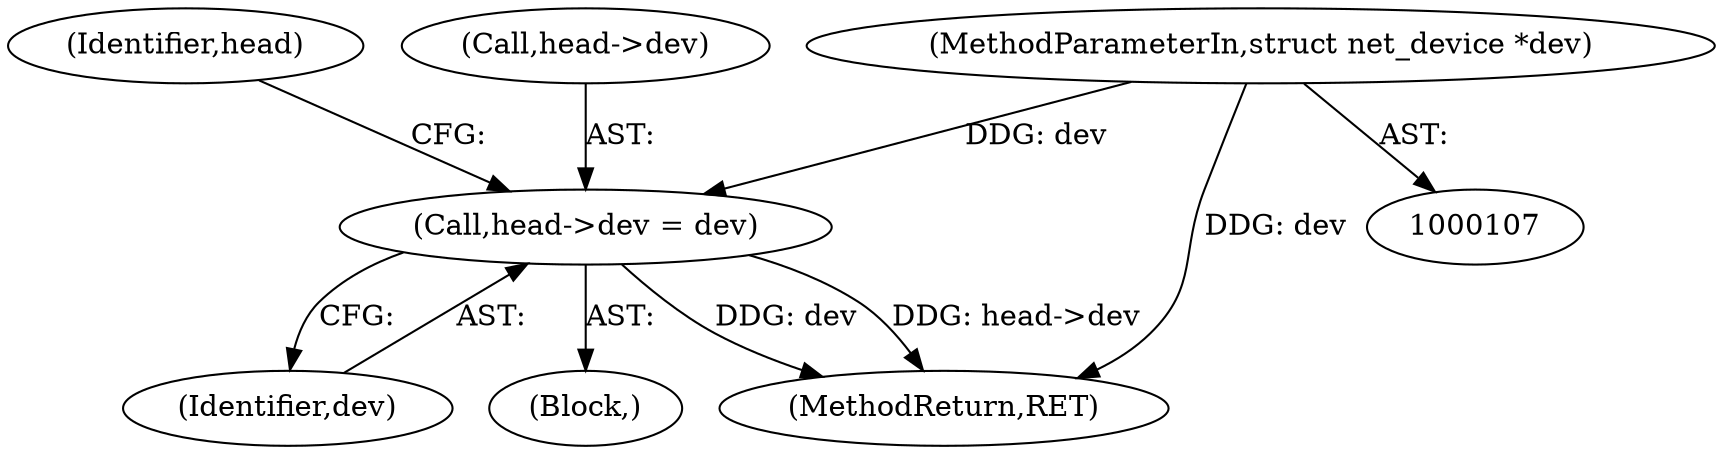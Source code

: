 digraph "0_linux_9e2dcf72023d1447f09c47d77c99b0c49659e5ce_0@pointer" {
"1000109" [label="(MethodParameterIn,struct net_device *dev)"];
"1000443" [label="(Call,head->dev = dev)"];
"1000109" [label="(MethodParameterIn,struct net_device *dev)"];
"1000450" [label="(Identifier,head)"];
"1000444" [label="(Call,head->dev)"];
"1000447" [label="(Identifier,dev)"];
"1000110" [label="(Block,)"];
"1000443" [label="(Call,head->dev = dev)"];
"1000554" [label="(MethodReturn,RET)"];
"1000109" -> "1000107"  [label="AST: "];
"1000109" -> "1000554"  [label="DDG: dev"];
"1000109" -> "1000443"  [label="DDG: dev"];
"1000443" -> "1000110"  [label="AST: "];
"1000443" -> "1000447"  [label="CFG: "];
"1000444" -> "1000443"  [label="AST: "];
"1000447" -> "1000443"  [label="AST: "];
"1000450" -> "1000443"  [label="CFG: "];
"1000443" -> "1000554"  [label="DDG: dev"];
"1000443" -> "1000554"  [label="DDG: head->dev"];
}
